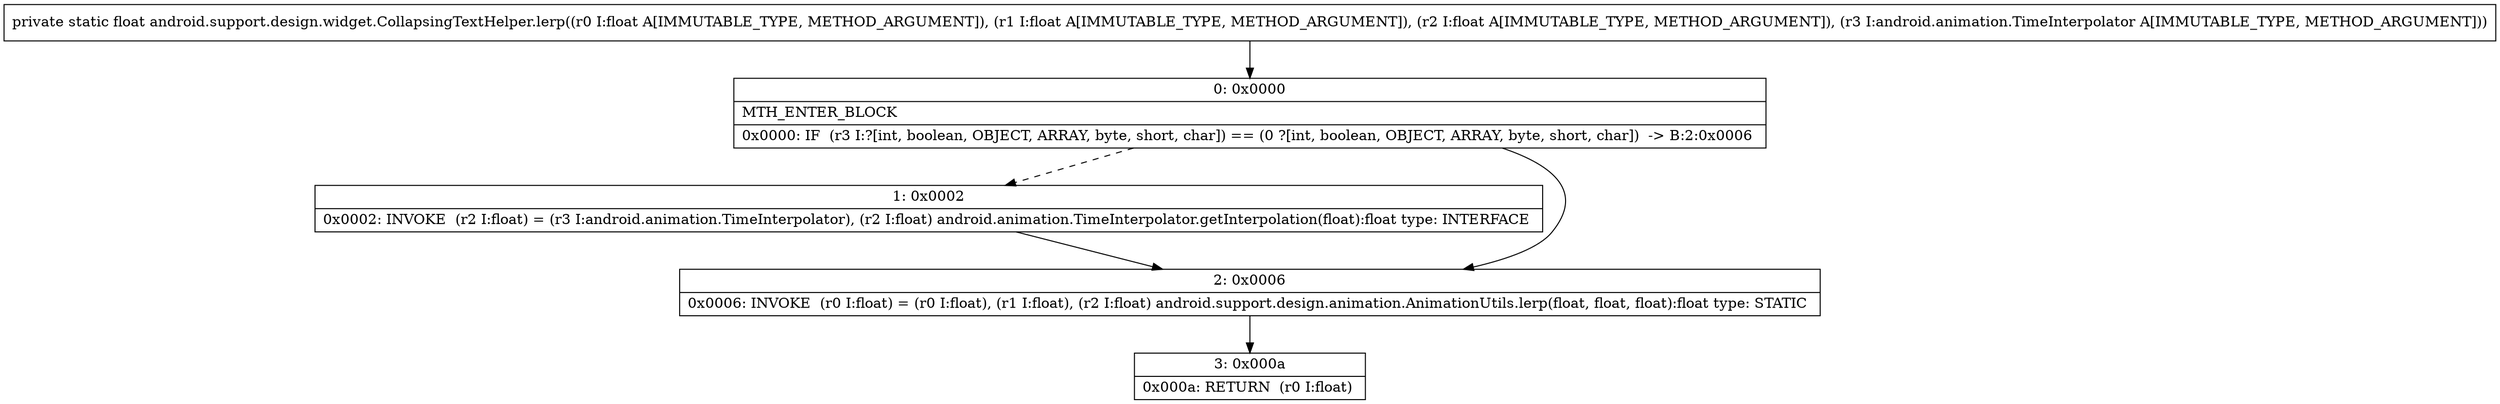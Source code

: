 digraph "CFG forandroid.support.design.widget.CollapsingTextHelper.lerp(FFFLandroid\/animation\/TimeInterpolator;)F" {
Node_0 [shape=record,label="{0\:\ 0x0000|MTH_ENTER_BLOCK\l|0x0000: IF  (r3 I:?[int, boolean, OBJECT, ARRAY, byte, short, char]) == (0 ?[int, boolean, OBJECT, ARRAY, byte, short, char])  \-\> B:2:0x0006 \l}"];
Node_1 [shape=record,label="{1\:\ 0x0002|0x0002: INVOKE  (r2 I:float) = (r3 I:android.animation.TimeInterpolator), (r2 I:float) android.animation.TimeInterpolator.getInterpolation(float):float type: INTERFACE \l}"];
Node_2 [shape=record,label="{2\:\ 0x0006|0x0006: INVOKE  (r0 I:float) = (r0 I:float), (r1 I:float), (r2 I:float) android.support.design.animation.AnimationUtils.lerp(float, float, float):float type: STATIC \l}"];
Node_3 [shape=record,label="{3\:\ 0x000a|0x000a: RETURN  (r0 I:float) \l}"];
MethodNode[shape=record,label="{private static float android.support.design.widget.CollapsingTextHelper.lerp((r0 I:float A[IMMUTABLE_TYPE, METHOD_ARGUMENT]), (r1 I:float A[IMMUTABLE_TYPE, METHOD_ARGUMENT]), (r2 I:float A[IMMUTABLE_TYPE, METHOD_ARGUMENT]), (r3 I:android.animation.TimeInterpolator A[IMMUTABLE_TYPE, METHOD_ARGUMENT])) }"];
MethodNode -> Node_0;
Node_0 -> Node_1[style=dashed];
Node_0 -> Node_2;
Node_1 -> Node_2;
Node_2 -> Node_3;
}

